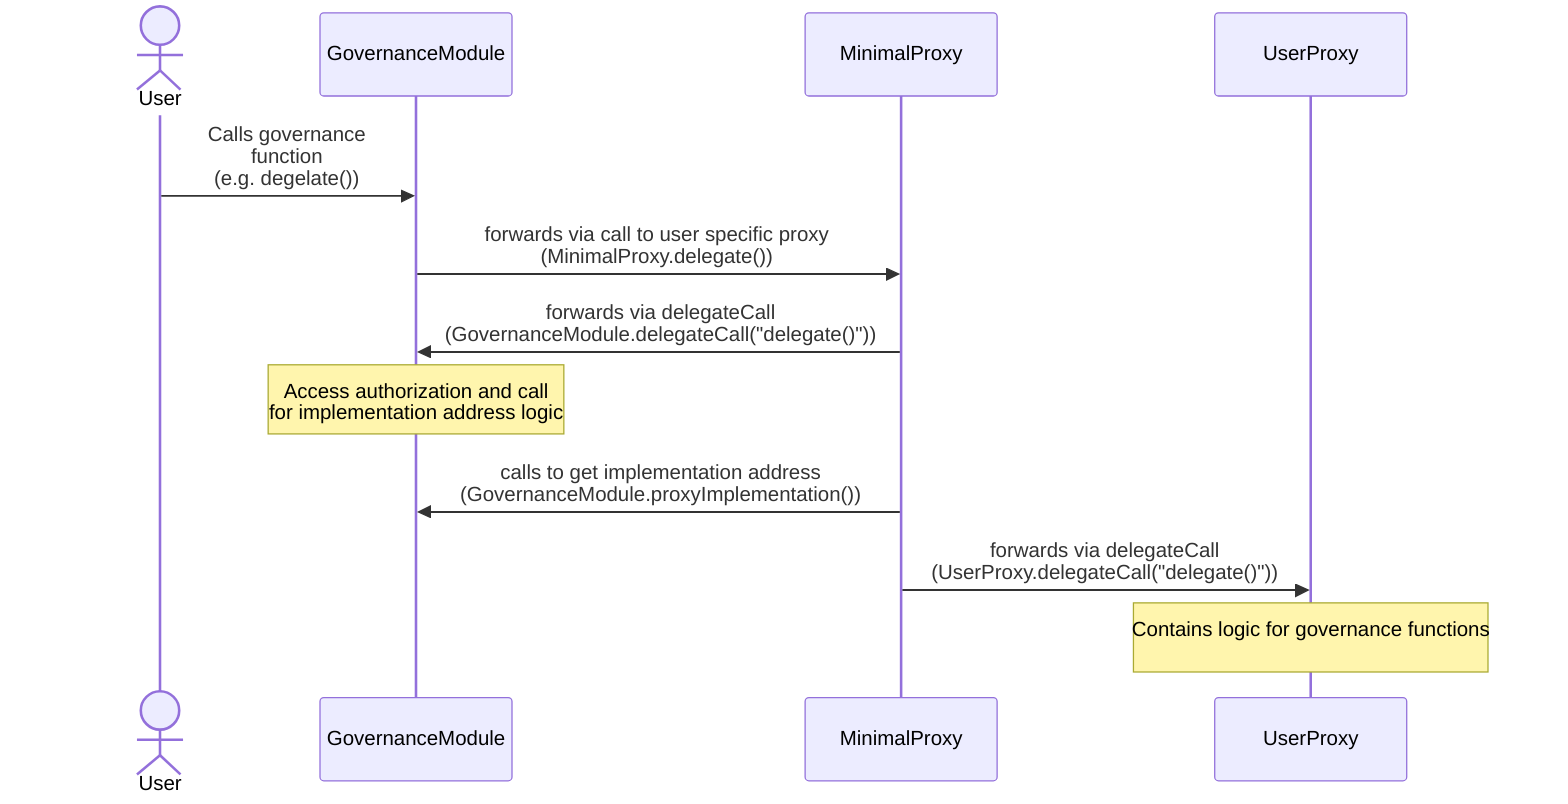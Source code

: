 sequenceDiagram
    actor User
    participant GovernanceModule
    participant MinimalProxy
    participant UserProxy

    User ->> GovernanceModule: Calls governance <br> function <br> (e.g. degelate())
    GovernanceModule ->> MinimalProxy: forwards via call to user specific proxy <br/> (MinimalProxy.delegate())
    MinimalProxy ->> GovernanceModule: forwards via delegateCall <br/> (GovernanceModule.delegateCall("delegate()"))
    Note over GovernanceModule: Access authorization and call <br/> for implementation address logic
    MinimalProxy ->> GovernanceModule: calls to get implementation address <br/> (GovernanceModule.proxyImplementation())
    MinimalProxy ->> UserProxy: forwards via delegateCall <br/> (UserProxy.delegateCall("delegate()"))
    Note over UserProxy: Contains logic for governance functions <br/>